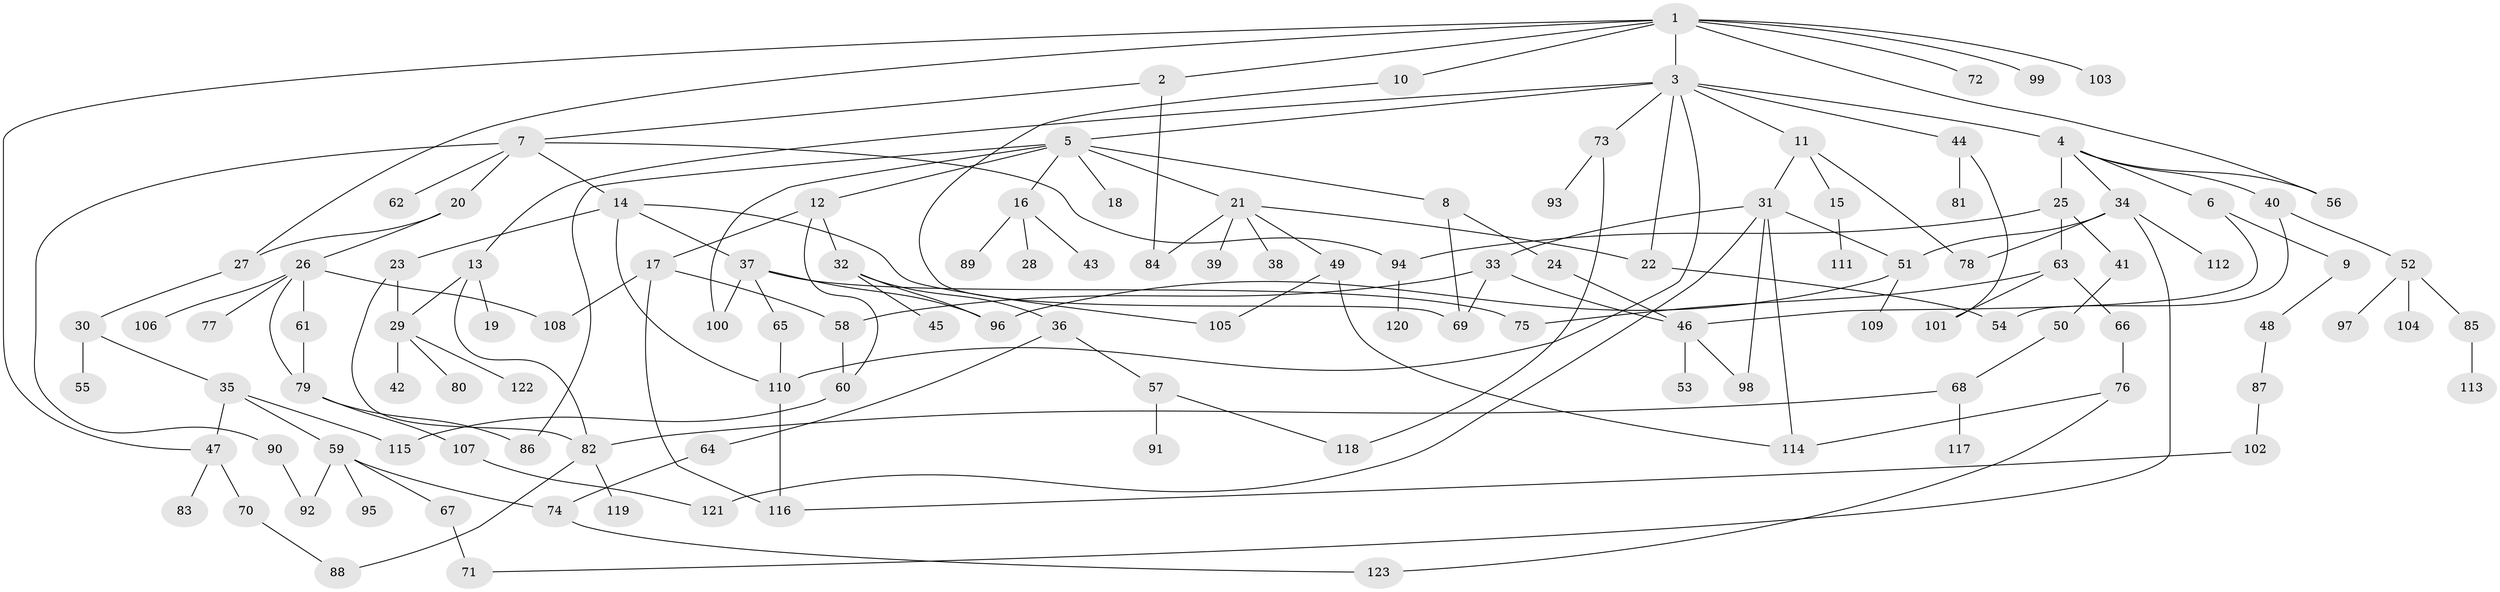 // Generated by graph-tools (version 1.1) at 2025/01/03/09/25 03:01:04]
// undirected, 123 vertices, 164 edges
graph export_dot {
graph [start="1"]
  node [color=gray90,style=filled];
  1;
  2;
  3;
  4;
  5;
  6;
  7;
  8;
  9;
  10;
  11;
  12;
  13;
  14;
  15;
  16;
  17;
  18;
  19;
  20;
  21;
  22;
  23;
  24;
  25;
  26;
  27;
  28;
  29;
  30;
  31;
  32;
  33;
  34;
  35;
  36;
  37;
  38;
  39;
  40;
  41;
  42;
  43;
  44;
  45;
  46;
  47;
  48;
  49;
  50;
  51;
  52;
  53;
  54;
  55;
  56;
  57;
  58;
  59;
  60;
  61;
  62;
  63;
  64;
  65;
  66;
  67;
  68;
  69;
  70;
  71;
  72;
  73;
  74;
  75;
  76;
  77;
  78;
  79;
  80;
  81;
  82;
  83;
  84;
  85;
  86;
  87;
  88;
  89;
  90;
  91;
  92;
  93;
  94;
  95;
  96;
  97;
  98;
  99;
  100;
  101;
  102;
  103;
  104;
  105;
  106;
  107;
  108;
  109;
  110;
  111;
  112;
  113;
  114;
  115;
  116;
  117;
  118;
  119;
  120;
  121;
  122;
  123;
  1 -- 2;
  1 -- 3;
  1 -- 10;
  1 -- 27;
  1 -- 47;
  1 -- 56;
  1 -- 72;
  1 -- 99;
  1 -- 103;
  2 -- 7;
  2 -- 84;
  3 -- 4;
  3 -- 5;
  3 -- 11;
  3 -- 13;
  3 -- 44;
  3 -- 73;
  3 -- 22;
  3 -- 110;
  4 -- 6;
  4 -- 25;
  4 -- 34;
  4 -- 40;
  4 -- 56;
  5 -- 8;
  5 -- 12;
  5 -- 16;
  5 -- 18;
  5 -- 21;
  5 -- 86;
  5 -- 100;
  6 -- 9;
  6 -- 46;
  7 -- 14;
  7 -- 20;
  7 -- 62;
  7 -- 90;
  7 -- 94;
  8 -- 24;
  8 -- 69;
  9 -- 48;
  10 -- 69;
  11 -- 15;
  11 -- 31;
  11 -- 78;
  12 -- 17;
  12 -- 32;
  12 -- 60;
  13 -- 19;
  13 -- 82;
  13 -- 29;
  14 -- 23;
  14 -- 37;
  14 -- 110;
  14 -- 105;
  15 -- 111;
  16 -- 28;
  16 -- 43;
  16 -- 89;
  17 -- 58;
  17 -- 116;
  17 -- 108;
  20 -- 26;
  20 -- 27;
  21 -- 22;
  21 -- 38;
  21 -- 39;
  21 -- 49;
  21 -- 84;
  22 -- 54;
  23 -- 29;
  23 -- 82;
  24 -- 46;
  25 -- 41;
  25 -- 63;
  25 -- 94;
  26 -- 61;
  26 -- 77;
  26 -- 106;
  26 -- 108;
  26 -- 79;
  27 -- 30;
  29 -- 42;
  29 -- 80;
  29 -- 122;
  30 -- 35;
  30 -- 55;
  31 -- 33;
  31 -- 51;
  31 -- 114;
  31 -- 98;
  31 -- 121;
  32 -- 36;
  32 -- 45;
  32 -- 96;
  33 -- 46;
  33 -- 58;
  33 -- 69;
  34 -- 71;
  34 -- 78;
  34 -- 112;
  34 -- 51;
  35 -- 59;
  35 -- 115;
  35 -- 47;
  36 -- 57;
  36 -- 64;
  37 -- 65;
  37 -- 100;
  37 -- 75;
  37 -- 96;
  40 -- 52;
  40 -- 54;
  41 -- 50;
  44 -- 81;
  44 -- 101;
  46 -- 53;
  46 -- 98;
  47 -- 70;
  47 -- 83;
  48 -- 87;
  49 -- 105;
  49 -- 114;
  50 -- 68;
  51 -- 96;
  51 -- 109;
  52 -- 85;
  52 -- 97;
  52 -- 104;
  57 -- 91;
  57 -- 118;
  58 -- 60;
  59 -- 67;
  59 -- 74;
  59 -- 92;
  59 -- 95;
  60 -- 115;
  61 -- 79;
  63 -- 66;
  63 -- 75;
  63 -- 101;
  64 -- 74;
  65 -- 110;
  66 -- 76;
  67 -- 71;
  68 -- 117;
  68 -- 82;
  70 -- 88;
  73 -- 93;
  73 -- 118;
  74 -- 123;
  76 -- 114;
  76 -- 123;
  79 -- 107;
  79 -- 86;
  82 -- 119;
  82 -- 88;
  85 -- 113;
  87 -- 102;
  90 -- 92;
  94 -- 120;
  102 -- 116;
  107 -- 121;
  110 -- 116;
}
